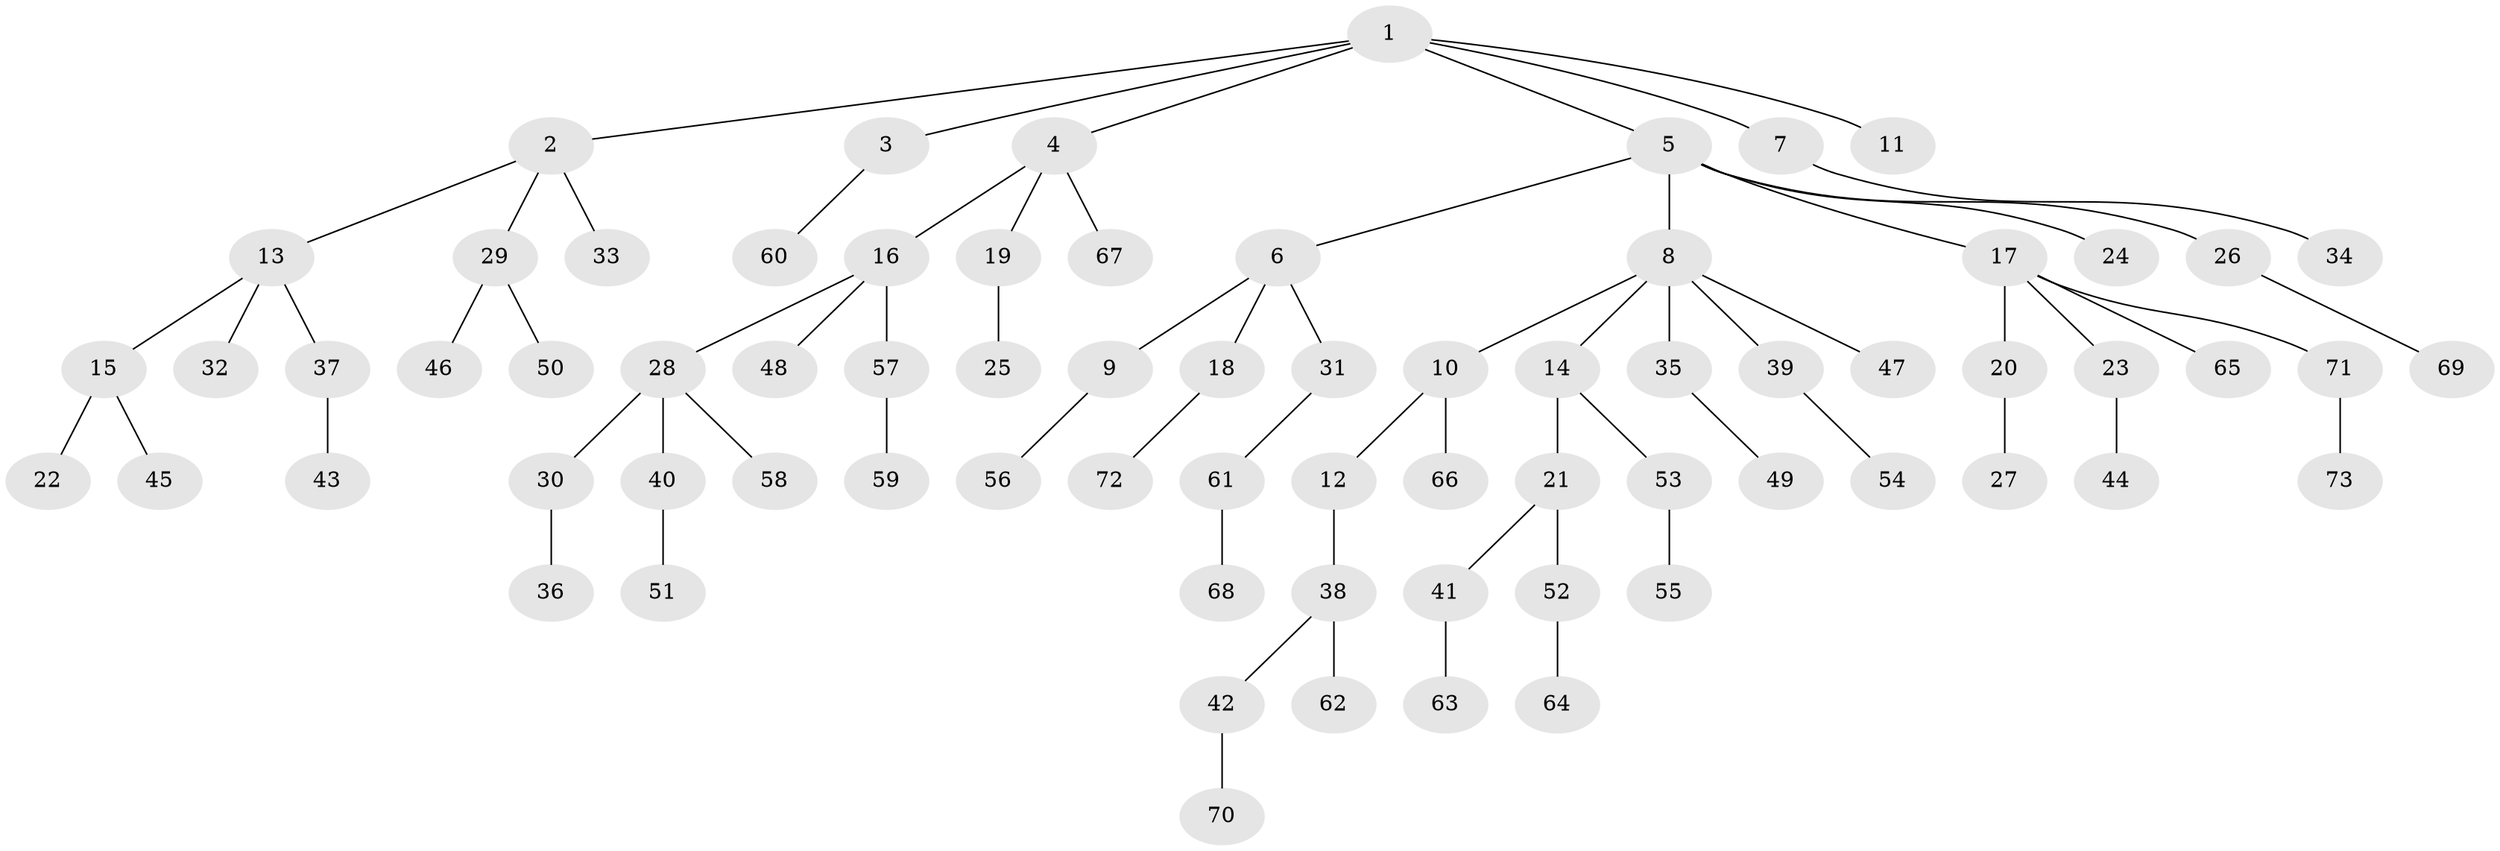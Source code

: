 // coarse degree distribution, {3: 0.18181818181818182, 2: 0.2727272727272727, 4: 0.09090909090909091, 1: 0.45454545454545453}
// Generated by graph-tools (version 1.1) at 2025/51/03/04/25 22:51:54]
// undirected, 73 vertices, 72 edges
graph export_dot {
  node [color=gray90,style=filled];
  1;
  2;
  3;
  4;
  5;
  6;
  7;
  8;
  9;
  10;
  11;
  12;
  13;
  14;
  15;
  16;
  17;
  18;
  19;
  20;
  21;
  22;
  23;
  24;
  25;
  26;
  27;
  28;
  29;
  30;
  31;
  32;
  33;
  34;
  35;
  36;
  37;
  38;
  39;
  40;
  41;
  42;
  43;
  44;
  45;
  46;
  47;
  48;
  49;
  50;
  51;
  52;
  53;
  54;
  55;
  56;
  57;
  58;
  59;
  60;
  61;
  62;
  63;
  64;
  65;
  66;
  67;
  68;
  69;
  70;
  71;
  72;
  73;
  1 -- 2;
  1 -- 3;
  1 -- 4;
  1 -- 5;
  1 -- 7;
  1 -- 11;
  2 -- 13;
  2 -- 29;
  2 -- 33;
  3 -- 60;
  4 -- 16;
  4 -- 19;
  4 -- 67;
  5 -- 6;
  5 -- 8;
  5 -- 17;
  5 -- 24;
  5 -- 26;
  6 -- 9;
  6 -- 18;
  6 -- 31;
  7 -- 34;
  8 -- 10;
  8 -- 14;
  8 -- 35;
  8 -- 39;
  8 -- 47;
  9 -- 56;
  10 -- 12;
  10 -- 66;
  12 -- 38;
  13 -- 15;
  13 -- 32;
  13 -- 37;
  14 -- 21;
  14 -- 53;
  15 -- 22;
  15 -- 45;
  16 -- 28;
  16 -- 48;
  16 -- 57;
  17 -- 20;
  17 -- 23;
  17 -- 65;
  17 -- 71;
  18 -- 72;
  19 -- 25;
  20 -- 27;
  21 -- 41;
  21 -- 52;
  23 -- 44;
  26 -- 69;
  28 -- 30;
  28 -- 40;
  28 -- 58;
  29 -- 46;
  29 -- 50;
  30 -- 36;
  31 -- 61;
  35 -- 49;
  37 -- 43;
  38 -- 42;
  38 -- 62;
  39 -- 54;
  40 -- 51;
  41 -- 63;
  42 -- 70;
  52 -- 64;
  53 -- 55;
  57 -- 59;
  61 -- 68;
  71 -- 73;
}
